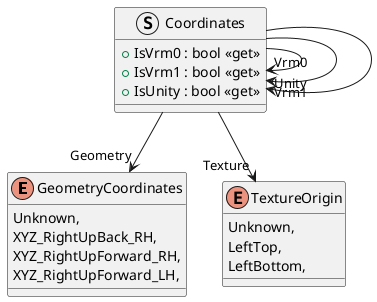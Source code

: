 @startuml
enum GeometryCoordinates {
    Unknown,
    XYZ_RightUpBack_RH,
    XYZ_RightUpForward_RH,
    XYZ_RightUpForward_LH,
}
enum TextureOrigin {
    Unknown,
    LeftTop,
    LeftBottom,
}
struct Coordinates {
    + IsVrm0 : bool <<get>>
    + IsVrm1 : bool <<get>>
    + IsUnity : bool <<get>>
}
Coordinates --> "Geometry" GeometryCoordinates
Coordinates --> "Texture" TextureOrigin
Coordinates --> "Vrm0" Coordinates
Coordinates --> "Vrm1" Coordinates
Coordinates --> "Unity" Coordinates
@enduml
